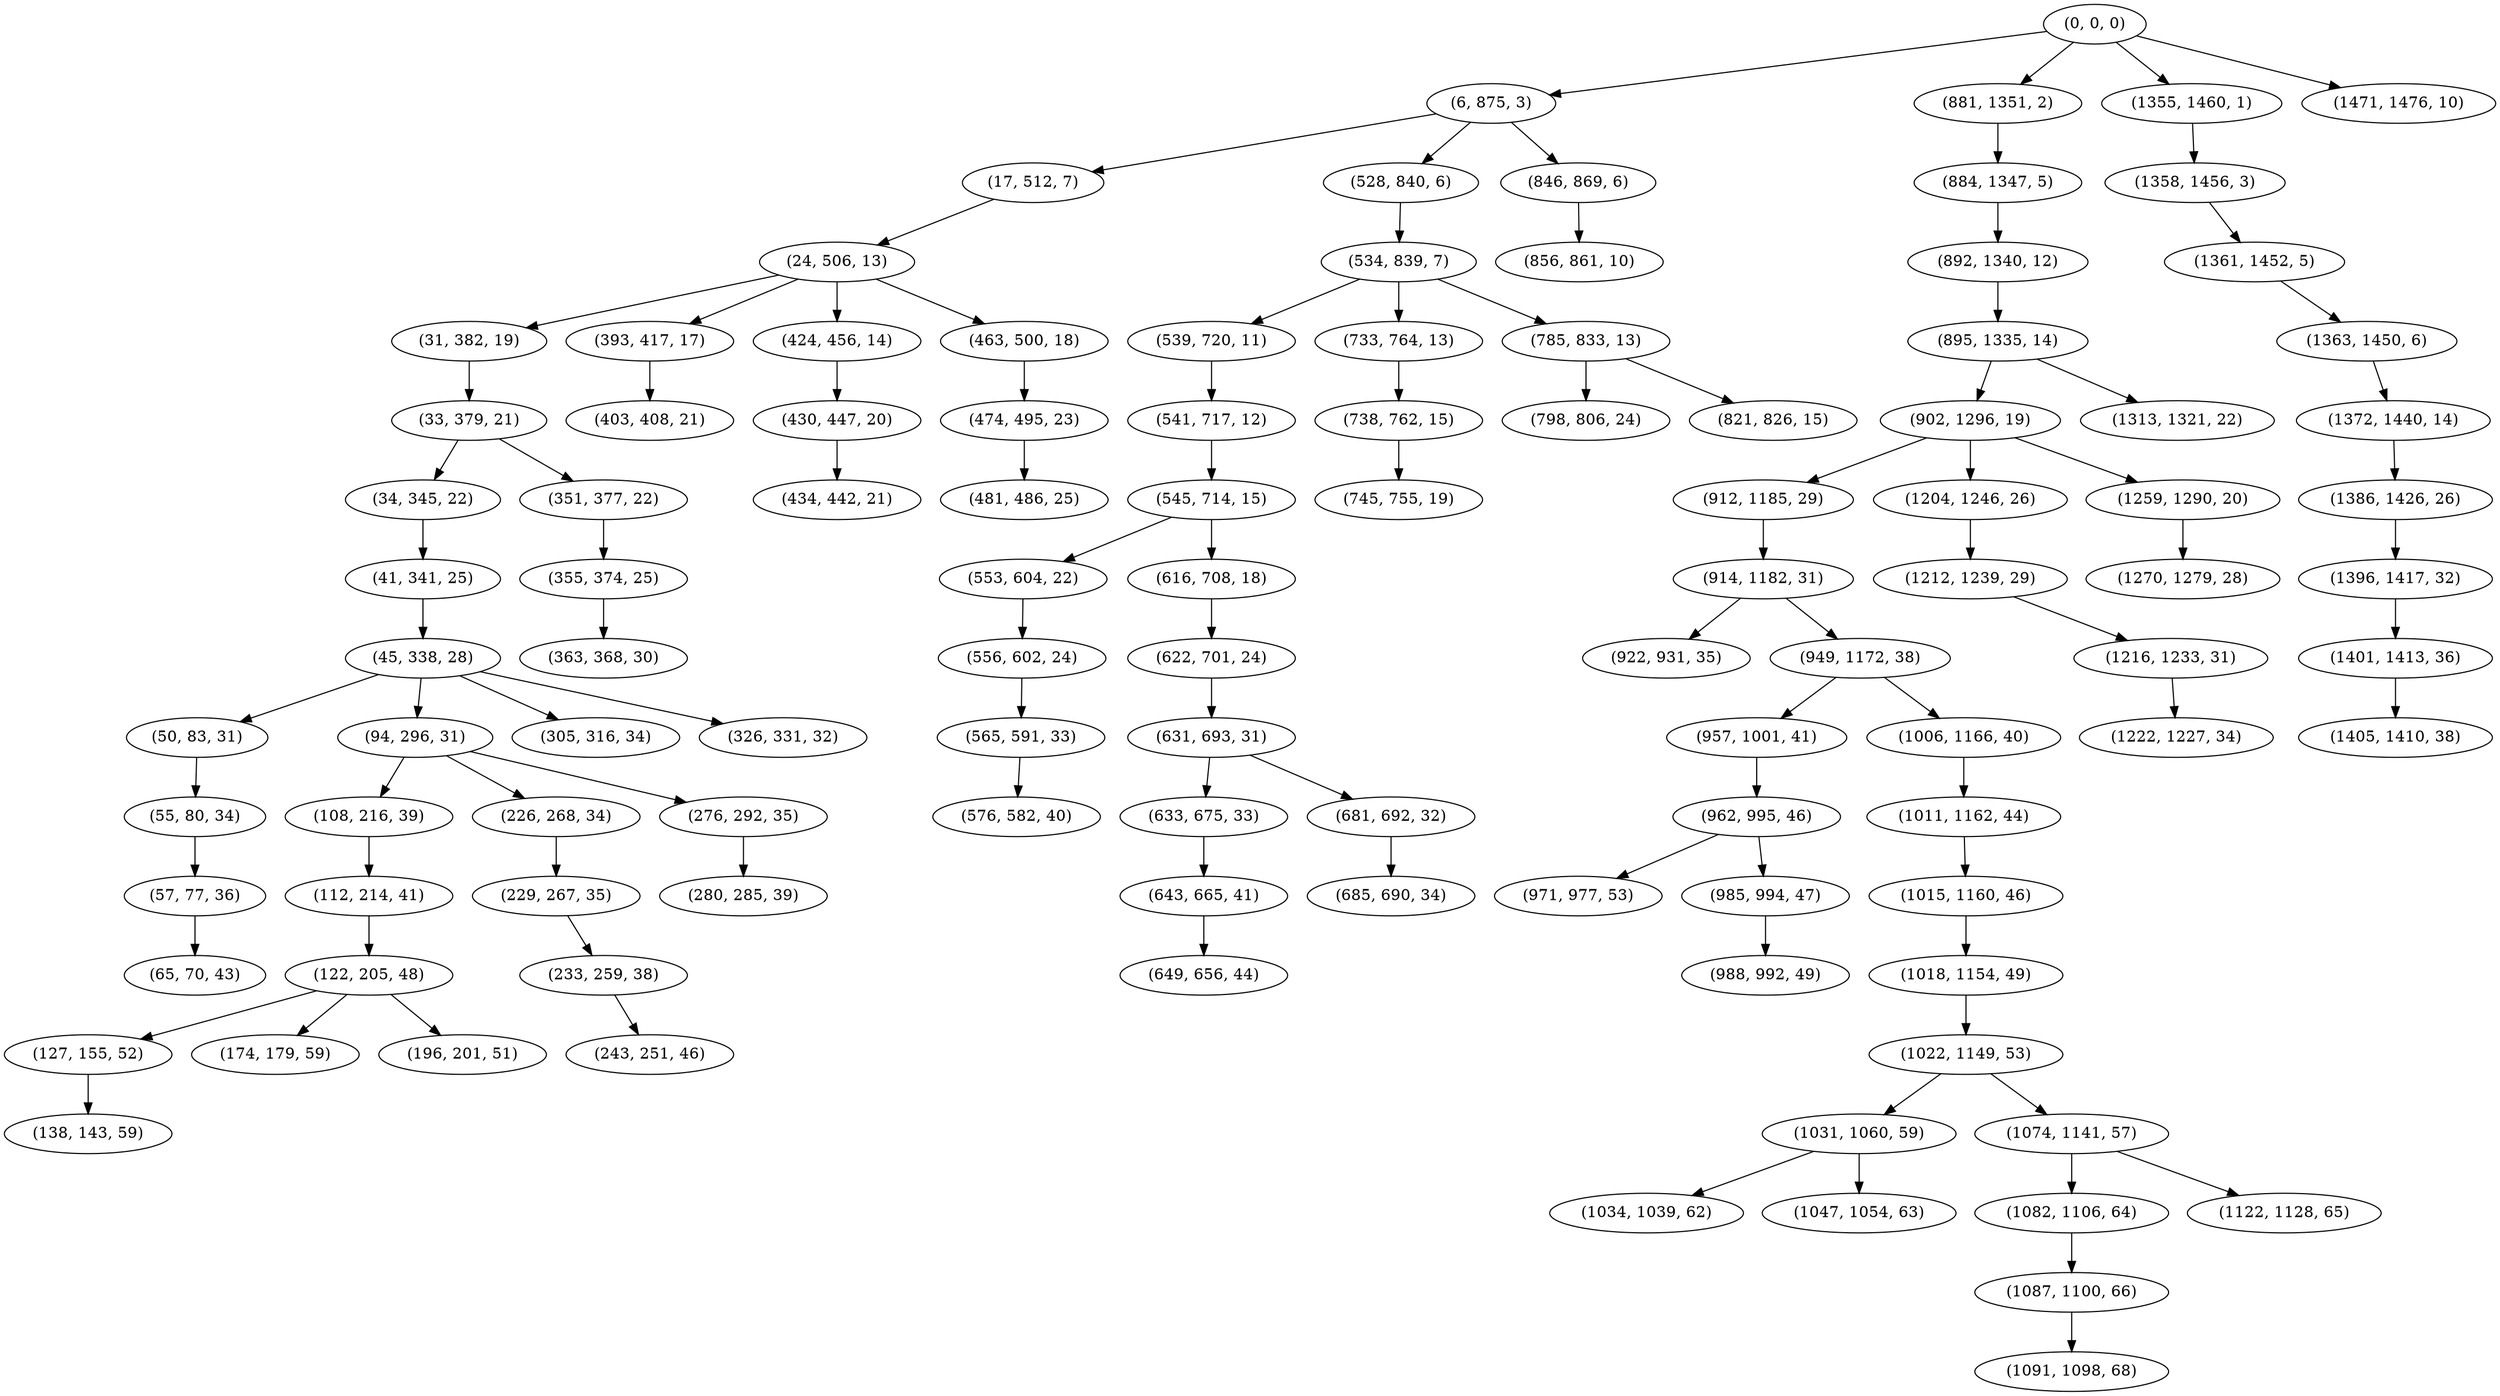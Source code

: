 digraph tree {
    "(0, 0, 0)";
    "(6, 875, 3)";
    "(17, 512, 7)";
    "(24, 506, 13)";
    "(31, 382, 19)";
    "(33, 379, 21)";
    "(34, 345, 22)";
    "(41, 341, 25)";
    "(45, 338, 28)";
    "(50, 83, 31)";
    "(55, 80, 34)";
    "(57, 77, 36)";
    "(65, 70, 43)";
    "(94, 296, 31)";
    "(108, 216, 39)";
    "(112, 214, 41)";
    "(122, 205, 48)";
    "(127, 155, 52)";
    "(138, 143, 59)";
    "(174, 179, 59)";
    "(196, 201, 51)";
    "(226, 268, 34)";
    "(229, 267, 35)";
    "(233, 259, 38)";
    "(243, 251, 46)";
    "(276, 292, 35)";
    "(280, 285, 39)";
    "(305, 316, 34)";
    "(326, 331, 32)";
    "(351, 377, 22)";
    "(355, 374, 25)";
    "(363, 368, 30)";
    "(393, 417, 17)";
    "(403, 408, 21)";
    "(424, 456, 14)";
    "(430, 447, 20)";
    "(434, 442, 21)";
    "(463, 500, 18)";
    "(474, 495, 23)";
    "(481, 486, 25)";
    "(528, 840, 6)";
    "(534, 839, 7)";
    "(539, 720, 11)";
    "(541, 717, 12)";
    "(545, 714, 15)";
    "(553, 604, 22)";
    "(556, 602, 24)";
    "(565, 591, 33)";
    "(576, 582, 40)";
    "(616, 708, 18)";
    "(622, 701, 24)";
    "(631, 693, 31)";
    "(633, 675, 33)";
    "(643, 665, 41)";
    "(649, 656, 44)";
    "(681, 692, 32)";
    "(685, 690, 34)";
    "(733, 764, 13)";
    "(738, 762, 15)";
    "(745, 755, 19)";
    "(785, 833, 13)";
    "(798, 806, 24)";
    "(821, 826, 15)";
    "(846, 869, 6)";
    "(856, 861, 10)";
    "(881, 1351, 2)";
    "(884, 1347, 5)";
    "(892, 1340, 12)";
    "(895, 1335, 14)";
    "(902, 1296, 19)";
    "(912, 1185, 29)";
    "(914, 1182, 31)";
    "(922, 931, 35)";
    "(949, 1172, 38)";
    "(957, 1001, 41)";
    "(962, 995, 46)";
    "(971, 977, 53)";
    "(985, 994, 47)";
    "(988, 992, 49)";
    "(1006, 1166, 40)";
    "(1011, 1162, 44)";
    "(1015, 1160, 46)";
    "(1018, 1154, 49)";
    "(1022, 1149, 53)";
    "(1031, 1060, 59)";
    "(1034, 1039, 62)";
    "(1047, 1054, 63)";
    "(1074, 1141, 57)";
    "(1082, 1106, 64)";
    "(1087, 1100, 66)";
    "(1091, 1098, 68)";
    "(1122, 1128, 65)";
    "(1204, 1246, 26)";
    "(1212, 1239, 29)";
    "(1216, 1233, 31)";
    "(1222, 1227, 34)";
    "(1259, 1290, 20)";
    "(1270, 1279, 28)";
    "(1313, 1321, 22)";
    "(1355, 1460, 1)";
    "(1358, 1456, 3)";
    "(1361, 1452, 5)";
    "(1363, 1450, 6)";
    "(1372, 1440, 14)";
    "(1386, 1426, 26)";
    "(1396, 1417, 32)";
    "(1401, 1413, 36)";
    "(1405, 1410, 38)";
    "(1471, 1476, 10)";
    "(0, 0, 0)" -> "(6, 875, 3)";
    "(0, 0, 0)" -> "(881, 1351, 2)";
    "(0, 0, 0)" -> "(1355, 1460, 1)";
    "(0, 0, 0)" -> "(1471, 1476, 10)";
    "(6, 875, 3)" -> "(17, 512, 7)";
    "(6, 875, 3)" -> "(528, 840, 6)";
    "(6, 875, 3)" -> "(846, 869, 6)";
    "(17, 512, 7)" -> "(24, 506, 13)";
    "(24, 506, 13)" -> "(31, 382, 19)";
    "(24, 506, 13)" -> "(393, 417, 17)";
    "(24, 506, 13)" -> "(424, 456, 14)";
    "(24, 506, 13)" -> "(463, 500, 18)";
    "(31, 382, 19)" -> "(33, 379, 21)";
    "(33, 379, 21)" -> "(34, 345, 22)";
    "(33, 379, 21)" -> "(351, 377, 22)";
    "(34, 345, 22)" -> "(41, 341, 25)";
    "(41, 341, 25)" -> "(45, 338, 28)";
    "(45, 338, 28)" -> "(50, 83, 31)";
    "(45, 338, 28)" -> "(94, 296, 31)";
    "(45, 338, 28)" -> "(305, 316, 34)";
    "(45, 338, 28)" -> "(326, 331, 32)";
    "(50, 83, 31)" -> "(55, 80, 34)";
    "(55, 80, 34)" -> "(57, 77, 36)";
    "(57, 77, 36)" -> "(65, 70, 43)";
    "(94, 296, 31)" -> "(108, 216, 39)";
    "(94, 296, 31)" -> "(226, 268, 34)";
    "(94, 296, 31)" -> "(276, 292, 35)";
    "(108, 216, 39)" -> "(112, 214, 41)";
    "(112, 214, 41)" -> "(122, 205, 48)";
    "(122, 205, 48)" -> "(127, 155, 52)";
    "(122, 205, 48)" -> "(174, 179, 59)";
    "(122, 205, 48)" -> "(196, 201, 51)";
    "(127, 155, 52)" -> "(138, 143, 59)";
    "(226, 268, 34)" -> "(229, 267, 35)";
    "(229, 267, 35)" -> "(233, 259, 38)";
    "(233, 259, 38)" -> "(243, 251, 46)";
    "(276, 292, 35)" -> "(280, 285, 39)";
    "(351, 377, 22)" -> "(355, 374, 25)";
    "(355, 374, 25)" -> "(363, 368, 30)";
    "(393, 417, 17)" -> "(403, 408, 21)";
    "(424, 456, 14)" -> "(430, 447, 20)";
    "(430, 447, 20)" -> "(434, 442, 21)";
    "(463, 500, 18)" -> "(474, 495, 23)";
    "(474, 495, 23)" -> "(481, 486, 25)";
    "(528, 840, 6)" -> "(534, 839, 7)";
    "(534, 839, 7)" -> "(539, 720, 11)";
    "(534, 839, 7)" -> "(733, 764, 13)";
    "(534, 839, 7)" -> "(785, 833, 13)";
    "(539, 720, 11)" -> "(541, 717, 12)";
    "(541, 717, 12)" -> "(545, 714, 15)";
    "(545, 714, 15)" -> "(553, 604, 22)";
    "(545, 714, 15)" -> "(616, 708, 18)";
    "(553, 604, 22)" -> "(556, 602, 24)";
    "(556, 602, 24)" -> "(565, 591, 33)";
    "(565, 591, 33)" -> "(576, 582, 40)";
    "(616, 708, 18)" -> "(622, 701, 24)";
    "(622, 701, 24)" -> "(631, 693, 31)";
    "(631, 693, 31)" -> "(633, 675, 33)";
    "(631, 693, 31)" -> "(681, 692, 32)";
    "(633, 675, 33)" -> "(643, 665, 41)";
    "(643, 665, 41)" -> "(649, 656, 44)";
    "(681, 692, 32)" -> "(685, 690, 34)";
    "(733, 764, 13)" -> "(738, 762, 15)";
    "(738, 762, 15)" -> "(745, 755, 19)";
    "(785, 833, 13)" -> "(798, 806, 24)";
    "(785, 833, 13)" -> "(821, 826, 15)";
    "(846, 869, 6)" -> "(856, 861, 10)";
    "(881, 1351, 2)" -> "(884, 1347, 5)";
    "(884, 1347, 5)" -> "(892, 1340, 12)";
    "(892, 1340, 12)" -> "(895, 1335, 14)";
    "(895, 1335, 14)" -> "(902, 1296, 19)";
    "(895, 1335, 14)" -> "(1313, 1321, 22)";
    "(902, 1296, 19)" -> "(912, 1185, 29)";
    "(902, 1296, 19)" -> "(1204, 1246, 26)";
    "(902, 1296, 19)" -> "(1259, 1290, 20)";
    "(912, 1185, 29)" -> "(914, 1182, 31)";
    "(914, 1182, 31)" -> "(922, 931, 35)";
    "(914, 1182, 31)" -> "(949, 1172, 38)";
    "(949, 1172, 38)" -> "(957, 1001, 41)";
    "(949, 1172, 38)" -> "(1006, 1166, 40)";
    "(957, 1001, 41)" -> "(962, 995, 46)";
    "(962, 995, 46)" -> "(971, 977, 53)";
    "(962, 995, 46)" -> "(985, 994, 47)";
    "(985, 994, 47)" -> "(988, 992, 49)";
    "(1006, 1166, 40)" -> "(1011, 1162, 44)";
    "(1011, 1162, 44)" -> "(1015, 1160, 46)";
    "(1015, 1160, 46)" -> "(1018, 1154, 49)";
    "(1018, 1154, 49)" -> "(1022, 1149, 53)";
    "(1022, 1149, 53)" -> "(1031, 1060, 59)";
    "(1022, 1149, 53)" -> "(1074, 1141, 57)";
    "(1031, 1060, 59)" -> "(1034, 1039, 62)";
    "(1031, 1060, 59)" -> "(1047, 1054, 63)";
    "(1074, 1141, 57)" -> "(1082, 1106, 64)";
    "(1074, 1141, 57)" -> "(1122, 1128, 65)";
    "(1082, 1106, 64)" -> "(1087, 1100, 66)";
    "(1087, 1100, 66)" -> "(1091, 1098, 68)";
    "(1204, 1246, 26)" -> "(1212, 1239, 29)";
    "(1212, 1239, 29)" -> "(1216, 1233, 31)";
    "(1216, 1233, 31)" -> "(1222, 1227, 34)";
    "(1259, 1290, 20)" -> "(1270, 1279, 28)";
    "(1355, 1460, 1)" -> "(1358, 1456, 3)";
    "(1358, 1456, 3)" -> "(1361, 1452, 5)";
    "(1361, 1452, 5)" -> "(1363, 1450, 6)";
    "(1363, 1450, 6)" -> "(1372, 1440, 14)";
    "(1372, 1440, 14)" -> "(1386, 1426, 26)";
    "(1386, 1426, 26)" -> "(1396, 1417, 32)";
    "(1396, 1417, 32)" -> "(1401, 1413, 36)";
    "(1401, 1413, 36)" -> "(1405, 1410, 38)";
}

